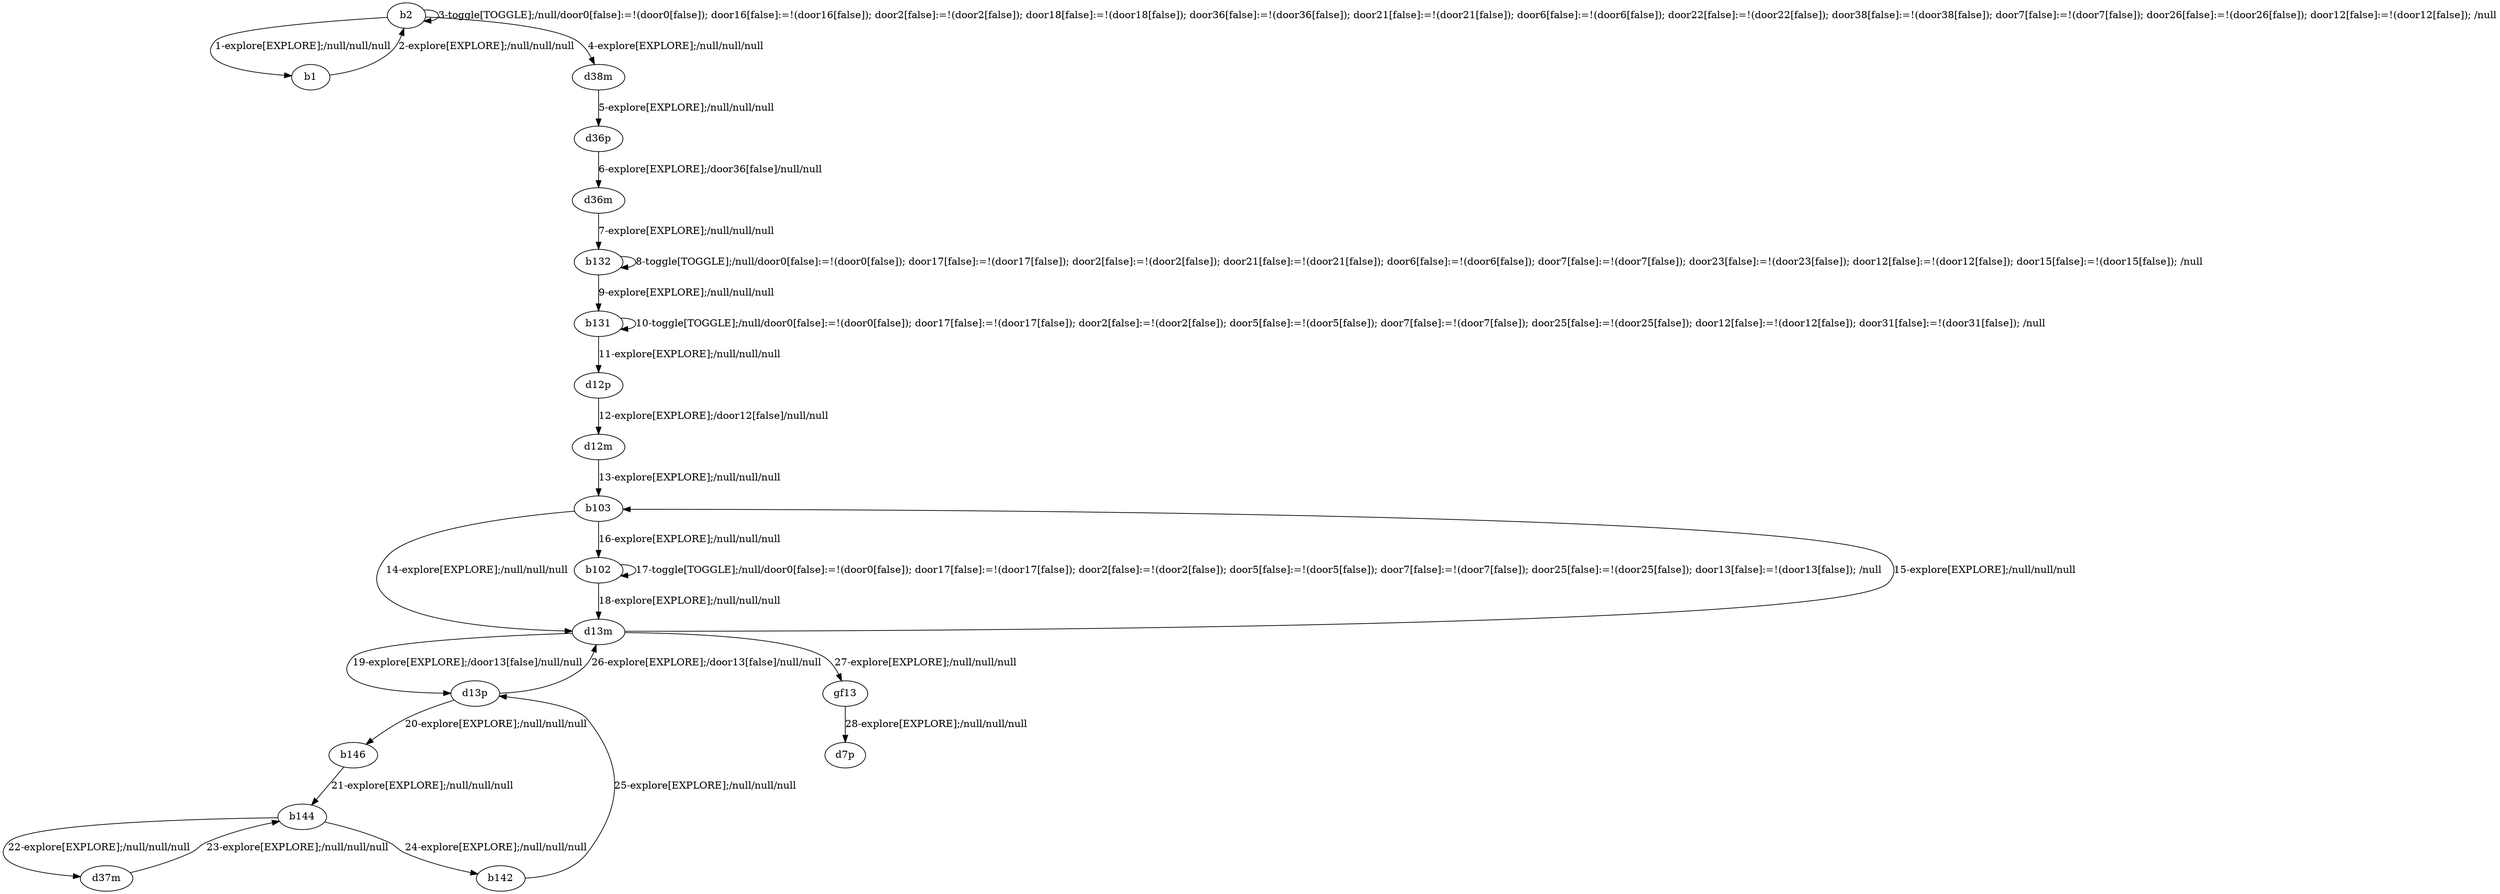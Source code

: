 # Total number of goals covered by this test: 2
# b144 --> d37m
# d37m --> b144

digraph g {
"b2" -> "b1" [label = "1-explore[EXPLORE];/null/null/null"];
"b1" -> "b2" [label = "2-explore[EXPLORE];/null/null/null"];
"b2" -> "b2" [label = "3-toggle[TOGGLE];/null/door0[false]:=!(door0[false]); door16[false]:=!(door16[false]); door2[false]:=!(door2[false]); door18[false]:=!(door18[false]); door36[false]:=!(door36[false]); door21[false]:=!(door21[false]); door6[false]:=!(door6[false]); door22[false]:=!(door22[false]); door38[false]:=!(door38[false]); door7[false]:=!(door7[false]); door26[false]:=!(door26[false]); door12[false]:=!(door12[false]); /null"];
"b2" -> "d38m" [label = "4-explore[EXPLORE];/null/null/null"];
"d38m" -> "d36p" [label = "5-explore[EXPLORE];/null/null/null"];
"d36p" -> "d36m" [label = "6-explore[EXPLORE];/door36[false]/null/null"];
"d36m" -> "b132" [label = "7-explore[EXPLORE];/null/null/null"];
"b132" -> "b132" [label = "8-toggle[TOGGLE];/null/door0[false]:=!(door0[false]); door17[false]:=!(door17[false]); door2[false]:=!(door2[false]); door21[false]:=!(door21[false]); door6[false]:=!(door6[false]); door7[false]:=!(door7[false]); door23[false]:=!(door23[false]); door12[false]:=!(door12[false]); door15[false]:=!(door15[false]); /null"];
"b132" -> "b131" [label = "9-explore[EXPLORE];/null/null/null"];
"b131" -> "b131" [label = "10-toggle[TOGGLE];/null/door0[false]:=!(door0[false]); door17[false]:=!(door17[false]); door2[false]:=!(door2[false]); door5[false]:=!(door5[false]); door7[false]:=!(door7[false]); door25[false]:=!(door25[false]); door12[false]:=!(door12[false]); door31[false]:=!(door31[false]); /null"];
"b131" -> "d12p" [label = "11-explore[EXPLORE];/null/null/null"];
"d12p" -> "d12m" [label = "12-explore[EXPLORE];/door12[false]/null/null"];
"d12m" -> "b103" [label = "13-explore[EXPLORE];/null/null/null"];
"b103" -> "d13m" [label = "14-explore[EXPLORE];/null/null/null"];
"d13m" -> "b103" [label = "15-explore[EXPLORE];/null/null/null"];
"b103" -> "b102" [label = "16-explore[EXPLORE];/null/null/null"];
"b102" -> "b102" [label = "17-toggle[TOGGLE];/null/door0[false]:=!(door0[false]); door17[false]:=!(door17[false]); door2[false]:=!(door2[false]); door5[false]:=!(door5[false]); door7[false]:=!(door7[false]); door25[false]:=!(door25[false]); door13[false]:=!(door13[false]); /null"];
"b102" -> "d13m" [label = "18-explore[EXPLORE];/null/null/null"];
"d13m" -> "d13p" [label = "19-explore[EXPLORE];/door13[false]/null/null"];
"d13p" -> "b146" [label = "20-explore[EXPLORE];/null/null/null"];
"b146" -> "b144" [label = "21-explore[EXPLORE];/null/null/null"];
"b144" -> "d37m" [label = "22-explore[EXPLORE];/null/null/null"];
"d37m" -> "b144" [label = "23-explore[EXPLORE];/null/null/null"];
"b144" -> "b142" [label = "24-explore[EXPLORE];/null/null/null"];
"b142" -> "d13p" [label = "25-explore[EXPLORE];/null/null/null"];
"d13p" -> "d13m" [label = "26-explore[EXPLORE];/door13[false]/null/null"];
"d13m" -> "gf13" [label = "27-explore[EXPLORE];/null/null/null"];
"gf13" -> "d7p" [label = "28-explore[EXPLORE];/null/null/null"];
}